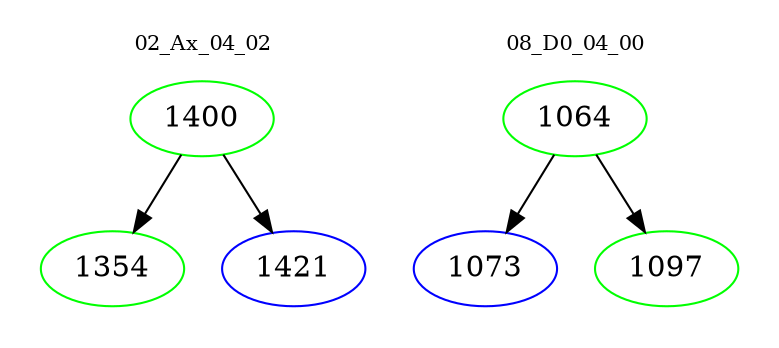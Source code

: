 digraph{
subgraph cluster_0 {
color = white
label = "02_Ax_04_02";
fontsize=10;
T0_1400 [label="1400", color="green"]
T0_1400 -> T0_1354 [color="black"]
T0_1354 [label="1354", color="green"]
T0_1400 -> T0_1421 [color="black"]
T0_1421 [label="1421", color="blue"]
}
subgraph cluster_1 {
color = white
label = "08_D0_04_00";
fontsize=10;
T1_1064 [label="1064", color="green"]
T1_1064 -> T1_1073 [color="black"]
T1_1073 [label="1073", color="blue"]
T1_1064 -> T1_1097 [color="black"]
T1_1097 [label="1097", color="green"]
}
}

